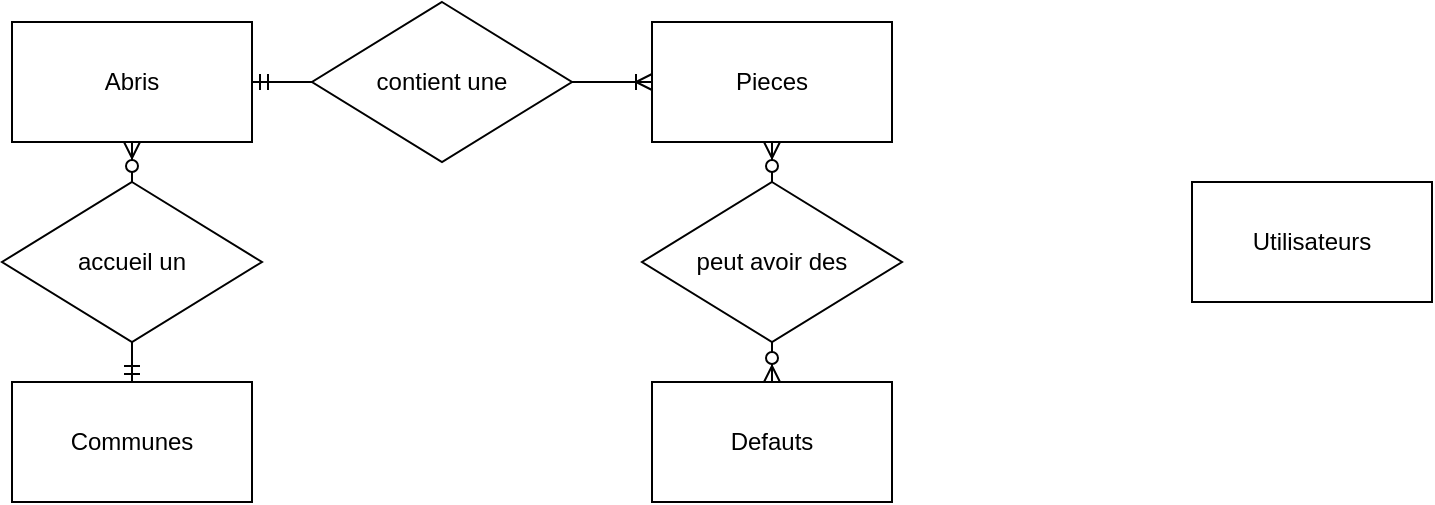 <mxfile version="14.3.0"><diagram id="nVkCdLygCw8Lr7YY9lBk" name="Page-1"><mxGraphModel dx="1422" dy="798" grid="1" gridSize="10" guides="1" tooltips="1" connect="1" arrows="1" fold="1" page="1" pageScale="1" pageWidth="827" pageHeight="1169" math="0" shadow="0"><root><mxCell id="0"/><mxCell id="1" parent="0"/><mxCell id="STQMzcAUzGWYsJrozu8S-5" style="edgeStyle=orthogonalEdgeStyle;rounded=0;orthogonalLoop=1;jettySize=auto;html=1;exitX=0.5;exitY=1;exitDx=0;exitDy=0;entryX=0.5;entryY=0;entryDx=0;entryDy=0;endArrow=ERmandOne;endFill=0;startArrow=none;startFill=0;" parent="1" source="2C9ZCUMsGMULJamScnNB-2" target="STQMzcAUzGWYsJrozu8S-3" edge="1"><mxGeometry relative="1" as="geometry"/></mxCell><mxCell id="q6GgY4hGad75lCUU3B7U-2" style="edgeStyle=orthogonalEdgeStyle;rounded=0;orthogonalLoop=1;jettySize=auto;html=1;exitX=1;exitY=0.5;exitDx=0;exitDy=0;entryX=0;entryY=0.5;entryDx=0;entryDy=0;endArrow=ERoneToMany;endFill=0;startArrow=ERmandOne;startFill=0;" parent="1" source="STQMzcAUzGWYsJrozu8S-1" target="q6GgY4hGad75lCUU3B7U-1" edge="1"><mxGeometry relative="1" as="geometry"/></mxCell><mxCell id="STQMzcAUzGWYsJrozu8S-1" value="Abris" style="rounded=0;whiteSpace=wrap;html=1;" parent="1" vertex="1"><mxGeometry x="40" y="80" width="120" height="60" as="geometry"/></mxCell><mxCell id="STQMzcAUzGWYsJrozu8S-2" value="Utilisateurs" style="rounded=0;whiteSpace=wrap;html=1;" parent="1" vertex="1"><mxGeometry x="630" y="160" width="120" height="60" as="geometry"/></mxCell><mxCell id="STQMzcAUzGWYsJrozu8S-3" value="Communes" style="rounded=0;whiteSpace=wrap;html=1;" parent="1" vertex="1"><mxGeometry x="40" y="260" width="120" height="60" as="geometry"/></mxCell><mxCell id="q6GgY4hGad75lCUU3B7U-1" value="Pieces" style="rounded=0;whiteSpace=wrap;html=1;" parent="1" vertex="1"><mxGeometry x="360" y="80" width="120" height="60" as="geometry"/></mxCell><mxCell id="q6GgY4hGad75lCUU3B7U-5" style="edgeStyle=orthogonalEdgeStyle;rounded=0;orthogonalLoop=1;jettySize=auto;html=1;exitX=0.5;exitY=0;exitDx=0;exitDy=0;entryX=0.5;entryY=1;entryDx=0;entryDy=0;startArrow=ERzeroToMany;startFill=1;endArrow=ERzeroToMany;endFill=1;" parent="1" source="q6GgY4hGad75lCUU3B7U-4" target="q6GgY4hGad75lCUU3B7U-1" edge="1"><mxGeometry relative="1" as="geometry"/></mxCell><mxCell id="q6GgY4hGad75lCUU3B7U-4" value="Defauts" style="rounded=0;whiteSpace=wrap;html=1;" parent="1" vertex="1"><mxGeometry x="360" y="260" width="120" height="60" as="geometry"/></mxCell><mxCell id="2C9ZCUMsGMULJamScnNB-1" value="contient une" style="rhombus;whiteSpace=wrap;html=1;" vertex="1" parent="1"><mxGeometry x="190" y="70" width="130" height="80" as="geometry"/></mxCell><mxCell id="2C9ZCUMsGMULJamScnNB-2" value="accueil un" style="rhombus;whiteSpace=wrap;html=1;" vertex="1" parent="1"><mxGeometry x="35" y="160" width="130" height="80" as="geometry"/></mxCell><mxCell id="2C9ZCUMsGMULJamScnNB-4" style="edgeStyle=orthogonalEdgeStyle;rounded=0;orthogonalLoop=1;jettySize=auto;html=1;exitX=0.5;exitY=1;exitDx=0;exitDy=0;entryX=0.5;entryY=0;entryDx=0;entryDy=0;endArrow=none;endFill=0;startArrow=ERzeroToMany;startFill=1;" edge="1" parent="1" source="STQMzcAUzGWYsJrozu8S-1" target="2C9ZCUMsGMULJamScnNB-2"><mxGeometry relative="1" as="geometry"><mxPoint x="100" y="140" as="sourcePoint"/><mxPoint x="100" y="260" as="targetPoint"/></mxGeometry></mxCell><mxCell id="2C9ZCUMsGMULJamScnNB-5" value="peut avoir des" style="rhombus;whiteSpace=wrap;html=1;" vertex="1" parent="1"><mxGeometry x="355" y="160" width="130" height="80" as="geometry"/></mxCell></root></mxGraphModel></diagram></mxfile>
